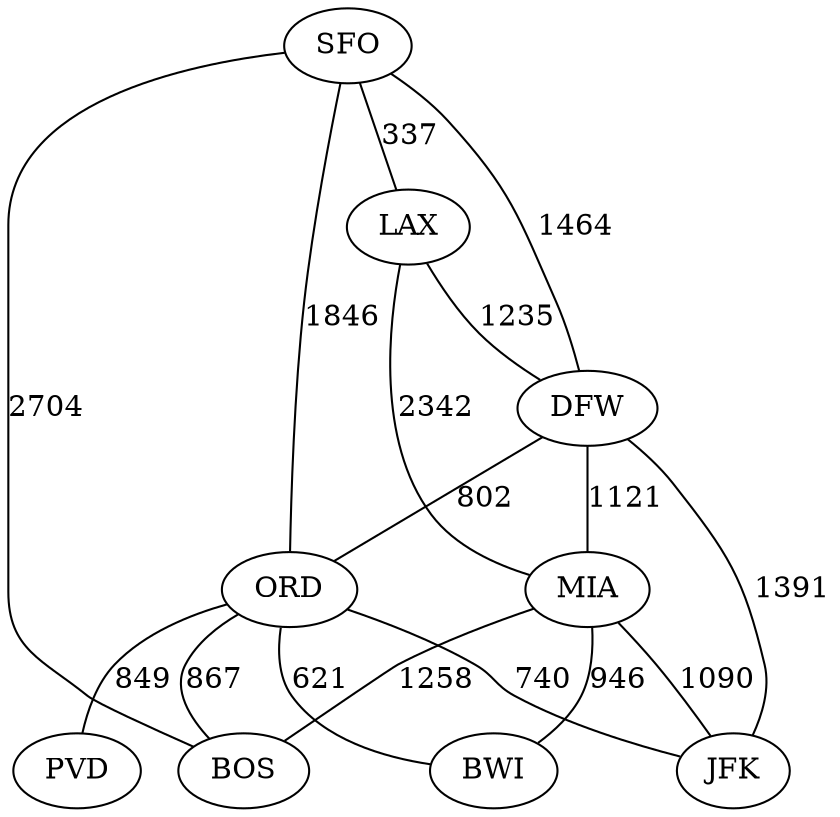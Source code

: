 graph {
		SFO -- ORD [label=1846]
		SFO -- BOS [label=2704]
		SFO -- LAX [label=337]
		SFO -- DFW [label=1464]
		LAX -- DFW [label=1235]
		LAX -- MIA [label=2342]
		DFW -- MIA [label=1121]
		DFW -- JFK [label=1391]
		DFW -- ORD [label=802]
		MIA -- BWI [label=946]
		MIA -- JFK [label=1090]
		MIA -- BOS [label=1258]
		ORD -- BWI [label=621]
		ORD -- JFK [label=740]
		ORD -- PVD [label=849]
		ORD -- BOS [label=867]
}